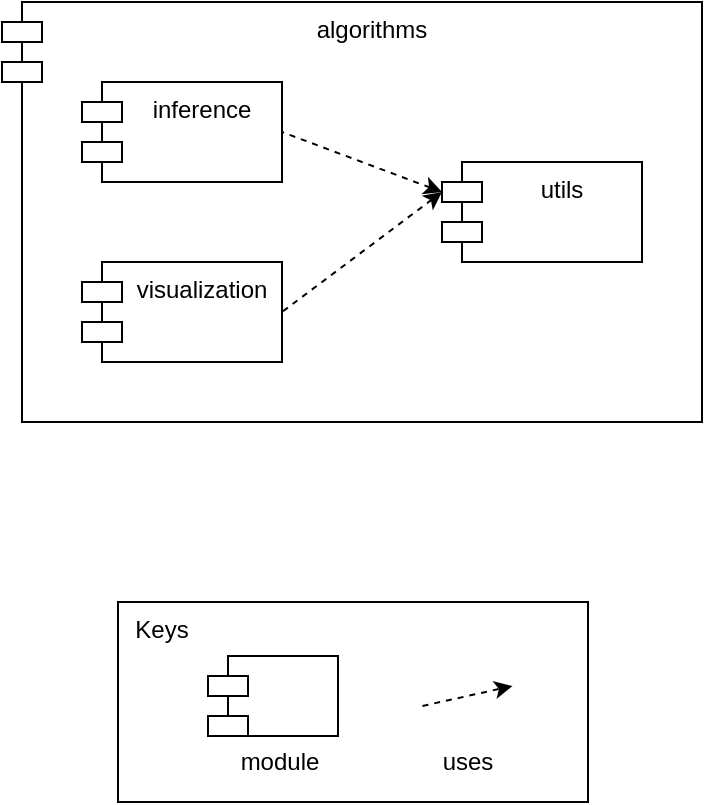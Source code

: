 <mxfile version="13.6.9" type="device"><diagram id="0BTlGo071hh1KKZvMQyt" name="Page-1"><mxGraphModel dx="1422" dy="846" grid="1" gridSize="10" guides="1" tooltips="1" connect="1" arrows="1" fold="1" page="1" pageScale="1" pageWidth="850" pageHeight="1100" math="0" shadow="0"><root><mxCell id="0"/><mxCell id="1" parent="0"/><mxCell id="CKKeyTnI9W3tbbzPwndh-1" value="algorithms" style="shape=module;align=left;spacingLeft=20;align=center;verticalAlign=top;fillColor=none;" parent="1" vertex="1"><mxGeometry x="250" y="420" width="350" height="210" as="geometry"/></mxCell><mxCell id="CKKeyTnI9W3tbbzPwndh-2" value="visualization" style="shape=module;align=left;spacingLeft=20;align=center;verticalAlign=top;" parent="1" vertex="1"><mxGeometry x="290" y="550" width="100" height="50" as="geometry"/></mxCell><mxCell id="CKKeyTnI9W3tbbzPwndh-3" value="inference" style="shape=module;align=left;spacingLeft=20;align=center;verticalAlign=top;" parent="1" vertex="1"><mxGeometry x="290" y="460" width="100" height="50" as="geometry"/></mxCell><mxCell id="CKKeyTnI9W3tbbzPwndh-6" value="utils" style="shape=module;align=left;spacingLeft=20;align=center;verticalAlign=top;" parent="1" vertex="1"><mxGeometry x="470" y="500" width="100" height="50" as="geometry"/></mxCell><mxCell id="CKKeyTnI9W3tbbzPwndh-14" value="" style="endArrow=none;dashed=1;html=1;entryX=1;entryY=0.5;entryDx=0;entryDy=0;exitX=0;exitY=0;exitDx=0;exitDy=15;exitPerimeter=0;startArrow=classic;startFill=1;" parent="1" source="CKKeyTnI9W3tbbzPwndh-6" target="CKKeyTnI9W3tbbzPwndh-2" edge="1"><mxGeometry width="50" height="50" relative="1" as="geometry"><mxPoint x="500" y="550" as="sourcePoint"/><mxPoint x="390" y="525" as="targetPoint"/></mxGeometry></mxCell><mxCell id="CKKeyTnI9W3tbbzPwndh-21" value="" style="endArrow=none;dashed=1;html=1;entryX=1;entryY=0.5;entryDx=0;entryDy=0;exitX=0;exitY=0;exitDx=0;exitDy=15;exitPerimeter=0;startArrow=classic;startFill=1;" parent="1" source="CKKeyTnI9W3tbbzPwndh-6" target="CKKeyTnI9W3tbbzPwndh-3" edge="1"><mxGeometry width="50" height="50" relative="1" as="geometry"><mxPoint x="405" y="685" as="sourcePoint"/><mxPoint x="370" y="535" as="targetPoint"/></mxGeometry></mxCell><mxCell id="dzesKHv0bjmr0KLgzxcq-1" value="" style="group" vertex="1" connectable="0" parent="1"><mxGeometry x="308" y="720" width="235" height="100" as="geometry"/></mxCell><mxCell id="dzesKHv0bjmr0KLgzxcq-2" value="&amp;nbsp; Keys" style="rounded=0;whiteSpace=wrap;html=1;align=left;verticalAlign=top;" vertex="1" parent="dzesKHv0bjmr0KLgzxcq-1"><mxGeometry width="235" height="100" as="geometry"/></mxCell><mxCell id="dzesKHv0bjmr0KLgzxcq-3" value="" style="endArrow=classic;html=1;exitX=1;exitY=0.5;exitDx=0;exitDy=0;startArrow=none;startFill=0;endFill=1;dashed=1;" edge="1" parent="dzesKHv0bjmr0KLgzxcq-1"><mxGeometry width="50" height="50" relative="1" as="geometry"><mxPoint x="152.25" y="52" as="sourcePoint"/><mxPoint x="197.25" y="42" as="targetPoint"/></mxGeometry></mxCell><mxCell id="dzesKHv0bjmr0KLgzxcq-4" value="uses" style="text;html=1;strokeColor=none;fillColor=none;align=center;verticalAlign=middle;whiteSpace=wrap;rounded=0;" vertex="1" parent="dzesKHv0bjmr0KLgzxcq-1"><mxGeometry x="145" y="70" width="59.5" height="20" as="geometry"/></mxCell><mxCell id="dzesKHv0bjmr0KLgzxcq-5" value="" style="shape=module;align=left;spacingLeft=20;align=center;verticalAlign=top;" vertex="1" parent="dzesKHv0bjmr0KLgzxcq-1"><mxGeometry x="45" y="27" width="65" height="40" as="geometry"/></mxCell><mxCell id="dzesKHv0bjmr0KLgzxcq-6" value="module" style="text;html=1;strokeColor=none;fillColor=none;align=center;verticalAlign=middle;whiteSpace=wrap;rounded=0;" vertex="1" parent="dzesKHv0bjmr0KLgzxcq-1"><mxGeometry x="50.5" y="70" width="59.5" height="20" as="geometry"/></mxCell></root></mxGraphModel></diagram></mxfile>